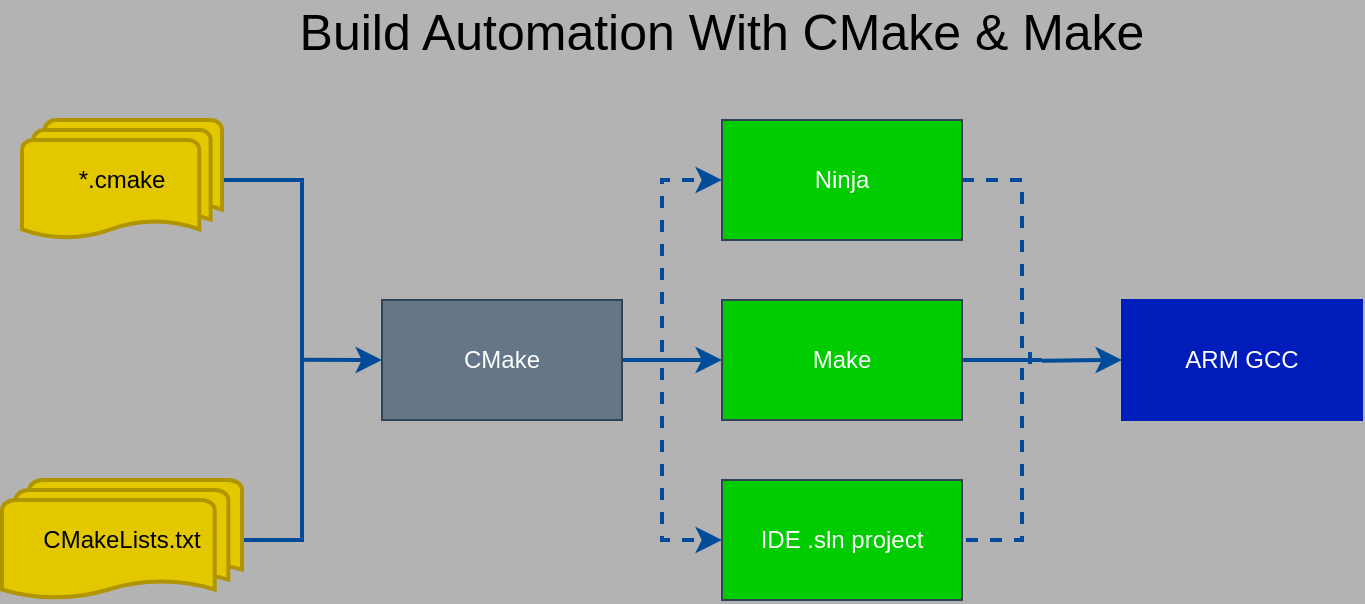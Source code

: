 <mxfile>
    <diagram id="BORFVMD8cnGc8But-lU_" name="BuildAutomationWithCMakeAndMake">
        <mxGraphModel dx="1779" dy="883" grid="1" gridSize="10" guides="1" tooltips="1" connect="1" arrows="1" fold="1" page="1" pageScale="1" pageWidth="850" pageHeight="1100" background="#B3B3B3" math="0" shadow="0">
            <root>
                <mxCell id="0"/>
                <mxCell id="1" parent="0"/>
                <mxCell id="6" style="edgeStyle=elbowEdgeStyle;html=1;exitX=1;exitY=0.5;exitDx=0;exitDy=0;exitPerimeter=0;entryX=1;entryY=0.5;entryDx=0;entryDy=0;entryPerimeter=0;fillColor=#6d8764;strokeColor=#004C99;endSize=7;startSize=7;jumpSize=6;strokeWidth=2;jumpStyle=sharp;rounded=0;endArrow=none;endFill=0;" edge="1" parent="1" source="3" target="4">
                    <mxGeometry relative="1" as="geometry">
                        <mxPoint x="170" y="470" as="targetPoint"/>
                        <Array as="points">
                            <mxPoint x="170" y="400"/>
                        </Array>
                    </mxGeometry>
                </mxCell>
                <mxCell id="3" value="*.cmake" style="strokeWidth=2;html=1;shape=mxgraph.flowchart.multi-document;whiteSpace=wrap;fillColor=#e3c800;fontColor=#000000;strokeColor=#B09500;" vertex="1" parent="1">
                    <mxGeometry x="30" y="240" width="100" height="60" as="geometry"/>
                </mxCell>
                <mxCell id="4" value="CMakeLists.txt&lt;br&gt;" style="strokeWidth=2;html=1;shape=mxgraph.flowchart.multi-document;whiteSpace=wrap;fillColor=#e3c800;fontColor=#000000;strokeColor=#B09500;" vertex="1" parent="1">
                    <mxGeometry x="20" y="420" width="120" height="60" as="geometry"/>
                </mxCell>
                <mxCell id="9" style="edgeStyle=elbowEdgeStyle;rounded=0;jumpStyle=sharp;jumpSize=6;html=1;exitX=0;exitY=0.5;exitDx=0;exitDy=0;strokeWidth=2;endArrow=none;endFill=0;startSize=7;endSize=7;startArrow=classic;startFill=1;strokeColor=#004C99;" edge="1" parent="1" source="7">
                    <mxGeometry relative="1" as="geometry">
                        <mxPoint x="170" y="359.903" as="targetPoint"/>
                    </mxGeometry>
                </mxCell>
                <mxCell id="11" style="edgeStyle=elbowEdgeStyle;rounded=0;jumpStyle=sharp;jumpSize=6;html=1;exitX=1;exitY=0.5;exitDx=0;exitDy=0;entryX=0;entryY=0.5;entryDx=0;entryDy=0;strokeColor=#004C99;strokeWidth=2;startArrow=none;startFill=0;endArrow=classic;endFill=1;startSize=7;endSize=7;" edge="1" parent="1" source="7" target="10">
                    <mxGeometry relative="1" as="geometry"/>
                </mxCell>
                <mxCell id="14" style="edgeStyle=elbowEdgeStyle;rounded=0;jumpStyle=sharp;jumpSize=6;html=1;exitX=1;exitY=0.5;exitDx=0;exitDy=0;entryX=0;entryY=0.5;entryDx=0;entryDy=0;strokeColor=#004C99;strokeWidth=2;startArrow=none;startFill=0;endArrow=classic;endFill=1;startSize=7;endSize=7;dashed=1;" edge="1" parent="1" source="7" target="12">
                    <mxGeometry relative="1" as="geometry">
                        <Array as="points">
                            <mxPoint x="350" y="310"/>
                        </Array>
                    </mxGeometry>
                </mxCell>
                <mxCell id="15" style="edgeStyle=elbowEdgeStyle;rounded=0;jumpStyle=sharp;jumpSize=6;html=1;exitX=1;exitY=0.5;exitDx=0;exitDy=0;entryX=0;entryY=0.5;entryDx=0;entryDy=0;dashed=1;strokeColor=#004C99;strokeWidth=2;startArrow=none;startFill=0;endArrow=classic;endFill=1;startSize=7;endSize=7;" edge="1" parent="1" source="7" target="13">
                    <mxGeometry relative="1" as="geometry">
                        <Array as="points">
                            <mxPoint x="350" y="430"/>
                        </Array>
                    </mxGeometry>
                </mxCell>
                <mxCell id="7" value="CMake" style="rounded=0;whiteSpace=wrap;html=1;fillColor=#647687;fontColor=#ffffff;strokeColor=#314354;" vertex="1" parent="1">
                    <mxGeometry x="210" y="330" width="120" height="60" as="geometry"/>
                </mxCell>
                <mxCell id="17" style="edgeStyle=elbowEdgeStyle;rounded=0;jumpStyle=sharp;jumpSize=6;html=1;exitX=1;exitY=0.5;exitDx=0;exitDy=0;strokeColor=#004C99;strokeWidth=2;startArrow=none;startFill=0;endArrow=none;endFill=0;startSize=7;endSize=7;" edge="1" parent="1" source="10">
                    <mxGeometry relative="1" as="geometry">
                        <mxPoint x="540" y="360" as="targetPoint"/>
                    </mxGeometry>
                </mxCell>
                <mxCell id="10" value="Make" style="rounded=0;whiteSpace=wrap;html=1;fillColor=#00CC00;fontColor=#ffffff;strokeColor=#314354;" vertex="1" parent="1">
                    <mxGeometry x="380" y="330" width="120" height="60" as="geometry"/>
                </mxCell>
                <mxCell id="16" style="edgeStyle=elbowEdgeStyle;rounded=0;jumpStyle=sharp;jumpSize=6;html=1;strokeColor=#004C99;strokeWidth=2;startArrow=none;startFill=0;endArrow=none;endFill=0;startSize=7;endSize=7;entryX=1;entryY=0.5;entryDx=0;entryDy=0;dashed=1;" edge="1" parent="1" source="12" target="13">
                    <mxGeometry relative="1" as="geometry">
                        <mxPoint x="600" y="450" as="targetPoint"/>
                        <Array as="points">
                            <mxPoint x="530" y="320"/>
                            <mxPoint x="540" y="370"/>
                        </Array>
                    </mxGeometry>
                </mxCell>
                <mxCell id="12" value="Ninja" style="rounded=0;whiteSpace=wrap;html=1;fillColor=#00CC00;fontColor=#ffffff;strokeColor=#314354;" vertex="1" parent="1">
                    <mxGeometry x="380" y="240" width="120" height="60" as="geometry"/>
                </mxCell>
                <mxCell id="13" value="IDE .sln project" style="rounded=0;whiteSpace=wrap;html=1;fillColor=#00CC00;fontColor=#ffffff;strokeColor=#314354;" vertex="1" parent="1">
                    <mxGeometry x="380" y="420" width="120" height="60" as="geometry"/>
                </mxCell>
                <mxCell id="19" style="edgeStyle=elbowEdgeStyle;rounded=0;jumpStyle=sharp;jumpSize=6;html=1;exitX=0;exitY=0.5;exitDx=0;exitDy=0;strokeColor=#004C99;strokeWidth=2;startArrow=classic;startFill=1;endArrow=none;endFill=0;startSize=7;endSize=7;" edge="1" parent="1" source="18">
                    <mxGeometry relative="1" as="geometry">
                        <mxPoint x="540" y="360.333" as="targetPoint"/>
                    </mxGeometry>
                </mxCell>
                <mxCell id="18" value="ARM GCC" style="rounded=0;whiteSpace=wrap;html=1;fillColor=#001DBC;fontColor=#ffffff;strokeColor=#001DBC;" vertex="1" parent="1">
                    <mxGeometry x="580" y="330" width="120" height="60" as="geometry"/>
                </mxCell>
                <mxCell id="21" value="&lt;font color=&quot;#000000&quot;&gt;&lt;span style=&quot;font-size: 25px;&quot;&gt;Build Automation With CMake &amp;amp; Make&lt;/span&gt;&lt;/font&gt;" style="text;html=1;strokeColor=none;fillColor=none;align=center;verticalAlign=middle;whiteSpace=wrap;rounded=0;" vertex="1" parent="1">
                    <mxGeometry x="100" y="180" width="560" height="30" as="geometry"/>
                </mxCell>
            </root>
        </mxGraphModel>
    </diagram>
</mxfile>